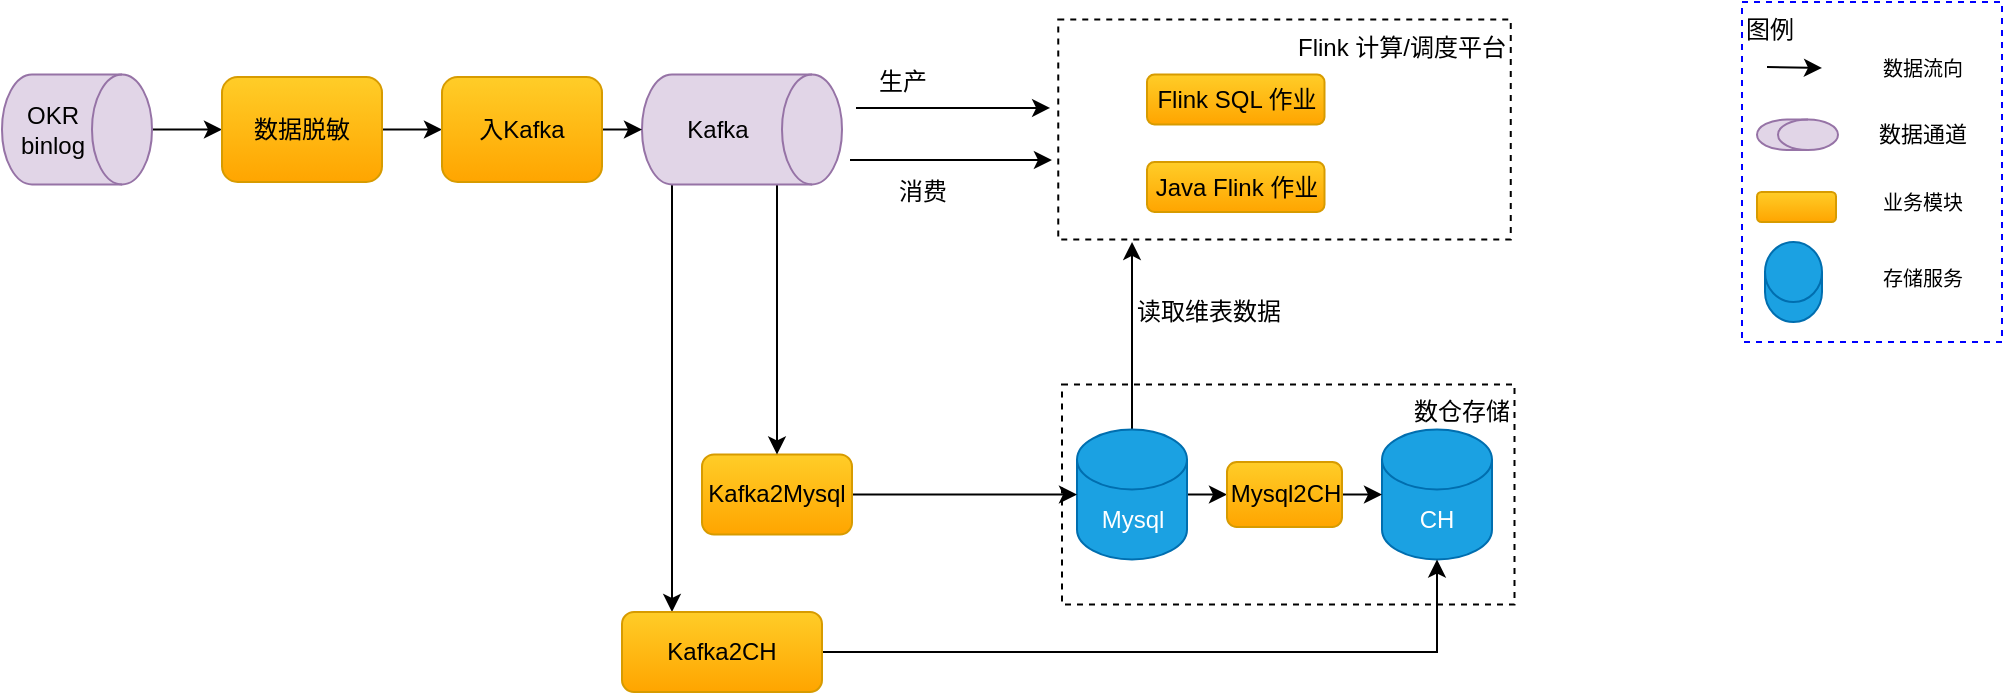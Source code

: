 <mxfile version="14.2.4" type="github">
  <diagram name="Page-1" id="74e2e168-ea6b-b213-b513-2b3c1d86103e">
    <mxGraphModel dx="1426" dy="769" grid="1" gridSize="10" guides="1" tooltips="1" connect="1" arrows="1" fold="1" page="1" pageScale="1" pageWidth="50000" pageHeight="50000" background="#ffffff" math="0" shadow="0">
      <root>
        <mxCell id="0" />
        <mxCell id="1" parent="0" />
        <mxCell id="NLmopnV-vXzY3RXHKh_Q-144" style="edgeStyle=orthogonalEdgeStyle;rounded=0;orthogonalLoop=1;jettySize=auto;html=1;exitX=1;exitY=0.5;exitDx=0;exitDy=0;exitPerimeter=0;strokeWidth=1;" parent="1" source="NLmopnV-vXzY3RXHKh_Q-145" edge="1">
          <mxGeometry relative="1" as="geometry">
            <mxPoint x="772.5" y="1686.25" as="targetPoint" />
          </mxGeometry>
        </mxCell>
        <mxCell id="NLmopnV-vXzY3RXHKh_Q-189" style="edgeStyle=orthogonalEdgeStyle;rounded=0;orthogonalLoop=1;jettySize=auto;html=1;exitX=0.5;exitY=0;exitDx=0;exitDy=0;exitPerimeter=0;startArrow=none;startFill=0;endArrow=classic;endFill=1;strokeWidth=1;entryX=0.163;entryY=1.011;entryDx=0;entryDy=0;entryPerimeter=0;" parent="1" source="NLmopnV-vXzY3RXHKh_Q-145" target="NLmopnV-vXzY3RXHKh_Q-223" edge="1">
          <mxGeometry relative="1" as="geometry">
            <mxPoint x="725" y="1580" as="targetPoint" />
          </mxGeometry>
        </mxCell>
        <mxCell id="NLmopnV-vXzY3RXHKh_Q-145" value="Mysql" style="shape=cylinder3;whiteSpace=wrap;html=1;boundedLbl=1;backgroundOutline=1;size=15;strokeWidth=1;fillColor=#1ba1e2;align=center;strokeColor=#006EAF;fontColor=#ffffff;" parent="1" vertex="1">
          <mxGeometry x="697.5" y="1653.75" width="55" height="65" as="geometry" />
        </mxCell>
        <mxCell id="NLmopnV-vXzY3RXHKh_Q-146" value="CH" style="shape=cylinder3;whiteSpace=wrap;html=1;boundedLbl=1;backgroundOutline=1;size=15;strokeWidth=1;fillColor=#1ba1e2;align=center;strokeColor=#006EAF;fontColor=#ffffff;" parent="1" vertex="1">
          <mxGeometry x="850" y="1653.75" width="55" height="65" as="geometry" />
        </mxCell>
        <mxCell id="NLmopnV-vXzY3RXHKh_Q-151" style="edgeStyle=orthogonalEdgeStyle;rounded=0;orthogonalLoop=1;jettySize=auto;html=1;entryX=0;entryY=0.5;entryDx=0;entryDy=0;entryPerimeter=0;strokeWidth=1;" parent="1" source="NLmopnV-vXzY3RXHKh_Q-153" target="NLmopnV-vXzY3RXHKh_Q-146" edge="1">
          <mxGeometry relative="1" as="geometry">
            <mxPoint x="832.5" y="1686.25" as="sourcePoint" />
          </mxGeometry>
        </mxCell>
        <mxCell id="NLmopnV-vXzY3RXHKh_Q-152" value="数仓存储" style="rounded=0;whiteSpace=wrap;html=1;strokeWidth=1;fillColor=none;align=right;verticalAlign=top;dashed=1;" parent="1" vertex="1">
          <mxGeometry x="690" y="1631.25" width="226.25" height="110" as="geometry" />
        </mxCell>
        <mxCell id="NLmopnV-vXzY3RXHKh_Q-153" value="Mysql2CH" style="rounded=1;whiteSpace=wrap;html=1;strokeWidth=1;fillColor=#ffcd28;align=center;strokeColor=#d79b00;gradientColor=#ffa500;" parent="1" vertex="1">
          <mxGeometry x="772.5" y="1670" width="57.5" height="32.5" as="geometry" />
        </mxCell>
        <mxCell id="NLmopnV-vXzY3RXHKh_Q-202" style="edgeStyle=orthogonalEdgeStyle;rounded=0;orthogonalLoop=1;jettySize=auto;html=1;exitX=1;exitY=0.5;exitDx=0;exitDy=0;startArrow=none;startFill=0;endArrow=classic;endFill=1;strokeWidth=1;" parent="1" source="NLmopnV-vXzY3RXHKh_Q-157" target="NLmopnV-vXzY3RXHKh_Q-145" edge="1">
          <mxGeometry relative="1" as="geometry" />
        </mxCell>
        <mxCell id="NLmopnV-vXzY3RXHKh_Q-157" value="Kafka2Mysql" style="rounded=1;whiteSpace=wrap;html=1;strokeWidth=1;fillColor=#ffcd28;align=center;strokeColor=#d79b00;gradientColor=#ffa500;" parent="1" vertex="1">
          <mxGeometry x="510" y="1666.25" width="75" height="40" as="geometry" />
        </mxCell>
        <mxCell id="NLmopnV-vXzY3RXHKh_Q-173" style="edgeStyle=orthogonalEdgeStyle;rounded=0;orthogonalLoop=1;jettySize=auto;html=1;entryX=-0.014;entryY=0.639;entryDx=0;entryDy=0;startArrow=none;startFill=0;endArrow=classic;endFill=1;strokeWidth=1;exitX=0.777;exitY=-0.04;exitDx=0;exitDy=0;exitPerimeter=0;entryPerimeter=0;" parent="1" source="NLmopnV-vXzY3RXHKh_Q-163" target="NLmopnV-vXzY3RXHKh_Q-223" edge="1">
          <mxGeometry relative="1" as="geometry">
            <mxPoint x="569" y="1519" as="sourcePoint" />
            <mxPoint x="670" y="1519.375" as="targetPoint" />
          </mxGeometry>
        </mxCell>
        <mxCell id="NLmopnV-vXzY3RXHKh_Q-200" style="edgeStyle=orthogonalEdgeStyle;rounded=0;orthogonalLoop=1;jettySize=auto;html=1;exitX=1;exitY=0;exitDx=0;exitDy=32.5;exitPerimeter=0;startArrow=none;startFill=0;endArrow=classic;endFill=1;strokeWidth=1;" parent="1" source="NLmopnV-vXzY3RXHKh_Q-163" target="NLmopnV-vXzY3RXHKh_Q-157" edge="1">
          <mxGeometry relative="1" as="geometry" />
        </mxCell>
        <mxCell id="NLmopnV-vXzY3RXHKh_Q-201" style="edgeStyle=orthogonalEdgeStyle;rounded=0;orthogonalLoop=1;jettySize=auto;html=1;exitX=1;exitY=1;exitDx=0;exitDy=-15;exitPerimeter=0;entryX=0.25;entryY=0;entryDx=0;entryDy=0;startArrow=none;startFill=0;endArrow=classic;endFill=1;strokeWidth=1;" parent="1" source="NLmopnV-vXzY3RXHKh_Q-163" target="NLmopnV-vXzY3RXHKh_Q-191" edge="1">
          <mxGeometry relative="1" as="geometry" />
        </mxCell>
        <mxCell id="NLmopnV-vXzY3RXHKh_Q-163" value="Kafka" style="shape=cylinder3;whiteSpace=wrap;html=1;boundedLbl=1;backgroundOutline=1;size=15;strokeColor=#9673a6;strokeWidth=1;fillColor=#e1d5e7;align=center;direction=south;" parent="1" vertex="1">
          <mxGeometry x="480" y="1476.25" width="100" height="55" as="geometry" />
        </mxCell>
        <mxCell id="NLmopnV-vXzY3RXHKh_Q-174" value="消费" style="text;html=1;align=center;verticalAlign=middle;resizable=0;points=[];autosize=1;" parent="1" vertex="1">
          <mxGeometry x="600" y="1525" width="40" height="20" as="geometry" />
        </mxCell>
        <mxCell id="NLmopnV-vXzY3RXHKh_Q-176" value="生产" style="text;html=1;align=center;verticalAlign=middle;resizable=0;points=[];autosize=1;" parent="1" vertex="1">
          <mxGeometry x="590" y="1470" width="40" height="20" as="geometry" />
        </mxCell>
        <mxCell id="NLmopnV-vXzY3RXHKh_Q-181" style="edgeStyle=orthogonalEdgeStyle;rounded=0;orthogonalLoop=1;jettySize=auto;html=1;exitX=0.5;exitY=0;exitDx=0;exitDy=0;exitPerimeter=0;entryX=0;entryY=0.5;entryDx=0;entryDy=0;startArrow=none;startFill=0;endArrow=classic;endFill=1;strokeWidth=1;" parent="1" source="NLmopnV-vXzY3RXHKh_Q-177" target="NLmopnV-vXzY3RXHKh_Q-179" edge="1">
          <mxGeometry relative="1" as="geometry" />
        </mxCell>
        <mxCell id="NLmopnV-vXzY3RXHKh_Q-177" value="OKR binlog" style="shape=cylinder3;whiteSpace=wrap;html=1;boundedLbl=1;backgroundOutline=1;size=15;strokeColor=#9673a6;strokeWidth=1;fillColor=#e1d5e7;align=center;direction=south;" parent="1" vertex="1">
          <mxGeometry x="160" y="1476.25" width="75" height="55" as="geometry" />
        </mxCell>
        <mxCell id="NLmopnV-vXzY3RXHKh_Q-222" style="edgeStyle=orthogonalEdgeStyle;rounded=0;orthogonalLoop=1;jettySize=auto;html=1;exitX=1;exitY=0.5;exitDx=0;exitDy=0;entryX=0;entryY=0.5;entryDx=0;entryDy=0;startArrow=none;startFill=0;endArrow=classic;endFill=1;strokeWidth=1;" parent="1" source="NLmopnV-vXzY3RXHKh_Q-179" target="NLmopnV-vXzY3RXHKh_Q-218" edge="1">
          <mxGeometry relative="1" as="geometry" />
        </mxCell>
        <mxCell id="NLmopnV-vXzY3RXHKh_Q-179" value="数据脱敏" style="rounded=1;whiteSpace=wrap;html=1;strokeWidth=1;fillColor=#ffcd28;align=center;strokeColor=#d79b00;gradientColor=#ffa500;" parent="1" vertex="1">
          <mxGeometry x="270" y="1477.5" width="80" height="52.5" as="geometry" />
        </mxCell>
        <mxCell id="NLmopnV-vXzY3RXHKh_Q-192" style="edgeStyle=orthogonalEdgeStyle;rounded=0;orthogonalLoop=1;jettySize=auto;html=1;exitX=1;exitY=0.5;exitDx=0;exitDy=0;startArrow=none;startFill=0;endArrow=classic;endFill=1;strokeWidth=1;entryX=0.5;entryY=1;entryDx=0;entryDy=0;entryPerimeter=0;" parent="1" source="NLmopnV-vXzY3RXHKh_Q-191" target="NLmopnV-vXzY3RXHKh_Q-146" edge="1">
          <mxGeometry relative="1" as="geometry">
            <mxPoint x="740" y="1765" as="targetPoint" />
          </mxGeometry>
        </mxCell>
        <mxCell id="NLmopnV-vXzY3RXHKh_Q-191" value="Kafka2CH" style="rounded=1;whiteSpace=wrap;html=1;strokeWidth=1;fillColor=#ffcd28;align=center;strokeColor=#d79b00;gradientColor=#ffa500;" parent="1" vertex="1">
          <mxGeometry x="470" y="1745" width="100" height="40" as="geometry" />
        </mxCell>
        <mxCell id="NLmopnV-vXzY3RXHKh_Q-204" value="读取维表数据" style="text;html=1;align=center;verticalAlign=middle;resizable=0;points=[];autosize=1;" parent="1" vertex="1">
          <mxGeometry x="717.5" y="1585" width="90" height="20" as="geometry" />
        </mxCell>
        <mxCell id="NLmopnV-vXzY3RXHKh_Q-205" value="图例" style="rounded=0;whiteSpace=wrap;html=1;dashed=1;strokeColor=#0000FF;strokeWidth=1;fillColor=none;align=left;verticalAlign=top;" parent="1" vertex="1">
          <mxGeometry x="1030" y="1440" width="130" height="170" as="geometry" />
        </mxCell>
        <mxCell id="NLmopnV-vXzY3RXHKh_Q-207" value="数据流向" style="text;html=1;align=center;verticalAlign=middle;resizable=0;points=[];autosize=1;fontSize=10;" parent="1" vertex="1">
          <mxGeometry x="1090" y="1462.5" width="60" height="20" as="geometry" />
        </mxCell>
        <mxCell id="NLmopnV-vXzY3RXHKh_Q-208" value="" style="shape=cylinder3;whiteSpace=wrap;html=1;boundedLbl=1;backgroundOutline=1;size=15;strokeColor=#9673a6;strokeWidth=1;fillColor=#e1d5e7;align=center;direction=south;" parent="1" vertex="1">
          <mxGeometry x="1037.5" y="1498.75" width="40.5" height="15.25" as="geometry" />
        </mxCell>
        <mxCell id="NLmopnV-vXzY3RXHKh_Q-211" value="&lt;font style=&quot;font-size: 11px&quot;&gt;数据通道&lt;/font&gt;" style="text;html=1;align=center;verticalAlign=middle;resizable=0;points=[];autosize=1;fontSize=10;" parent="1" vertex="1">
          <mxGeometry x="1090" y="1496.25" width="60" height="20" as="geometry" />
        </mxCell>
        <mxCell id="NLmopnV-vXzY3RXHKh_Q-212" value="" style="endArrow=classic;html=1;strokeWidth=1;" parent="1" edge="1">
          <mxGeometry width="50" height="50" relative="1" as="geometry">
            <mxPoint x="1042.5" y="1472.5" as="sourcePoint" />
            <mxPoint x="1070" y="1473" as="targetPoint" />
          </mxGeometry>
        </mxCell>
        <mxCell id="NLmopnV-vXzY3RXHKh_Q-213" value="" style="rounded=1;whiteSpace=wrap;html=1;strokeWidth=1;fillColor=#ffcd28;align=center;strokeColor=#d79b00;gradientColor=#ffa500;" parent="1" vertex="1">
          <mxGeometry x="1037.5" y="1535" width="39.5" height="15" as="geometry" />
        </mxCell>
        <mxCell id="NLmopnV-vXzY3RXHKh_Q-214" value="业务模块" style="text;html=1;align=center;verticalAlign=middle;resizable=0;points=[];autosize=1;fontSize=10;" parent="1" vertex="1">
          <mxGeometry x="1090" y="1530" width="60" height="20" as="geometry" />
        </mxCell>
        <mxCell id="NLmopnV-vXzY3RXHKh_Q-215" value="" style="shape=cylinder3;whiteSpace=wrap;html=1;boundedLbl=1;backgroundOutline=1;size=15;strokeWidth=1;fillColor=#1ba1e2;align=center;strokeColor=#006EAF;fontColor=#ffffff;" parent="1" vertex="1">
          <mxGeometry x="1041.5" y="1560" width="28.5" height="40" as="geometry" />
        </mxCell>
        <mxCell id="NLmopnV-vXzY3RXHKh_Q-216" value="存储服务" style="text;html=1;align=center;verticalAlign=middle;resizable=0;points=[];autosize=1;fontSize=10;" parent="1" vertex="1">
          <mxGeometry x="1090" y="1567.5" width="60" height="20" as="geometry" />
        </mxCell>
        <mxCell id="NLmopnV-vXzY3RXHKh_Q-221" style="edgeStyle=orthogonalEdgeStyle;rounded=0;orthogonalLoop=1;jettySize=auto;html=1;exitX=1;exitY=0.5;exitDx=0;exitDy=0;entryX=0.5;entryY=1;entryDx=0;entryDy=0;entryPerimeter=0;startArrow=none;startFill=0;endArrow=classic;endFill=1;strokeWidth=1;" parent="1" source="NLmopnV-vXzY3RXHKh_Q-218" target="NLmopnV-vXzY3RXHKh_Q-163" edge="1">
          <mxGeometry relative="1" as="geometry" />
        </mxCell>
        <mxCell id="NLmopnV-vXzY3RXHKh_Q-218" value="入Kafka" style="rounded=1;whiteSpace=wrap;html=1;strokeWidth=1;fillColor=#ffcd28;align=center;strokeColor=#d79b00;gradientColor=#ffa500;" parent="1" vertex="1">
          <mxGeometry x="380" y="1477.5" width="80" height="52.5" as="geometry" />
        </mxCell>
        <mxCell id="NLmopnV-vXzY3RXHKh_Q-223" value="Flink 计算/调度平台" style="rounded=0;whiteSpace=wrap;html=1;strokeWidth=1;fillColor=none;align=right;verticalAlign=top;dashed=1;" parent="1" vertex="1">
          <mxGeometry x="688.13" y="1448.75" width="226.25" height="110" as="geometry" />
        </mxCell>
        <mxCell id="NLmopnV-vXzY3RXHKh_Q-224" value="Flink SQL 作业" style="rounded=1;whiteSpace=wrap;html=1;strokeWidth=1;fillColor=#ffcd28;align=center;strokeColor=#d79b00;gradientColor=#ffa500;" parent="1" vertex="1">
          <mxGeometry x="732.5" y="1476.25" width="88.75" height="25" as="geometry" />
        </mxCell>
        <mxCell id="NLmopnV-vXzY3RXHKh_Q-225" value="Java Flink 作业" style="rounded=1;whiteSpace=wrap;html=1;strokeWidth=1;fillColor=#ffcd28;align=center;strokeColor=#d79b00;gradientColor=#ffa500;" parent="1" vertex="1">
          <mxGeometry x="732.5" y="1520" width="88.75" height="25" as="geometry" />
        </mxCell>
        <mxCell id="NLmopnV-vXzY3RXHKh_Q-187" style="edgeStyle=orthogonalEdgeStyle;rounded=0;orthogonalLoop=1;jettySize=auto;html=1;exitX=-0.018;exitY=0.402;exitDx=0;exitDy=0;entryX=-0.075;entryY=1.15;entryDx=0;entryDy=0;entryPerimeter=0;startArrow=classic;startFill=1;endArrow=none;endFill=0;strokeWidth=1;exitPerimeter=0;" parent="1" source="NLmopnV-vXzY3RXHKh_Q-223" target="NLmopnV-vXzY3RXHKh_Q-176" edge="1">
          <mxGeometry relative="1" as="geometry">
            <mxPoint x="670" y="1493.125" as="sourcePoint" />
          </mxGeometry>
        </mxCell>
      </root>
    </mxGraphModel>
  </diagram>
</mxfile>
